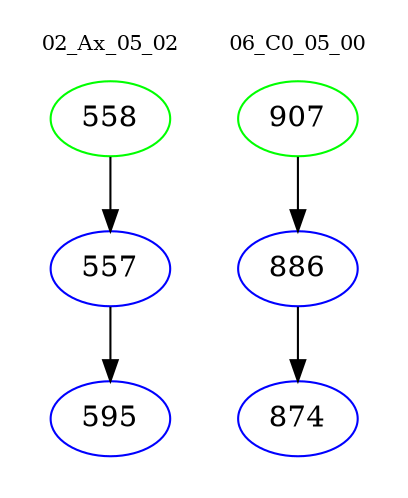 digraph{
subgraph cluster_0 {
color = white
label = "02_Ax_05_02";
fontsize=10;
T0_558 [label="558", color="green"]
T0_558 -> T0_557 [color="black"]
T0_557 [label="557", color="blue"]
T0_557 -> T0_595 [color="black"]
T0_595 [label="595", color="blue"]
}
subgraph cluster_1 {
color = white
label = "06_C0_05_00";
fontsize=10;
T1_907 [label="907", color="green"]
T1_907 -> T1_886 [color="black"]
T1_886 [label="886", color="blue"]
T1_886 -> T1_874 [color="black"]
T1_874 [label="874", color="blue"]
}
}
